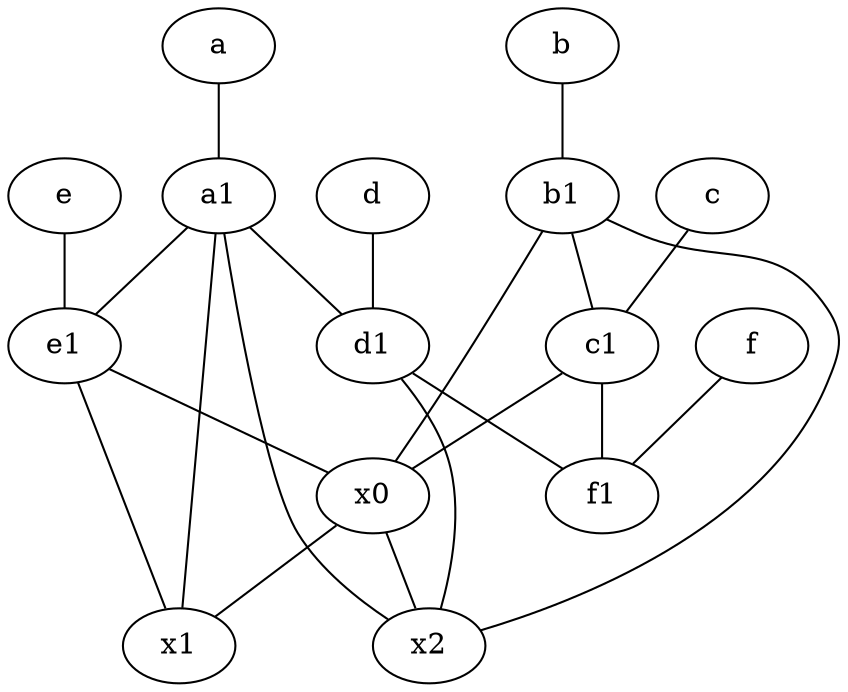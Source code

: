 graph {
	node [labelfontsize=50]
	x0 [labelfontsize=50]
	f [labelfontsize=50 pos="3,9!"]
	e1 [labelfontsize=50 pos="7,7!"]
	c1 [labelfontsize=50 pos="4.5,3!"]
	c [labelfontsize=50 pos="4.5,2!"]
	x1 [labelfontsize=50]
	b1 [labelfontsize=50 pos="9,4!"]
	d [labelfontsize=50 pos="2,5!"]
	x2 [labelfontsize=50]
	e [labelfontsize=50 pos="7,9!"]
	d1 [labelfontsize=50 pos="3,5!"]
	b [labelfontsize=50 pos="10,4!"]
	f1 [labelfontsize=50 pos="3,8!"]
	a [labelfontsize=50 pos="8,2!"]
	a1 [labelfontsize=50 pos="8,3!"]
	f -- f1
	e -- e1
	e1 -- x1
	d1 -- x2
	a1 -- d1
	b1 -- c1
	b -- b1
	b1 -- x0
	d1 -- f1
	x0 -- x1
	b1 -- x2
	d -- d1
	c1 -- f1
	a1 -- x2
	x0 -- x2
	c -- c1
	a -- a1
	c1 -- x0
	a1 -- e1
	a1 -- x1
	e1 -- x0
}
